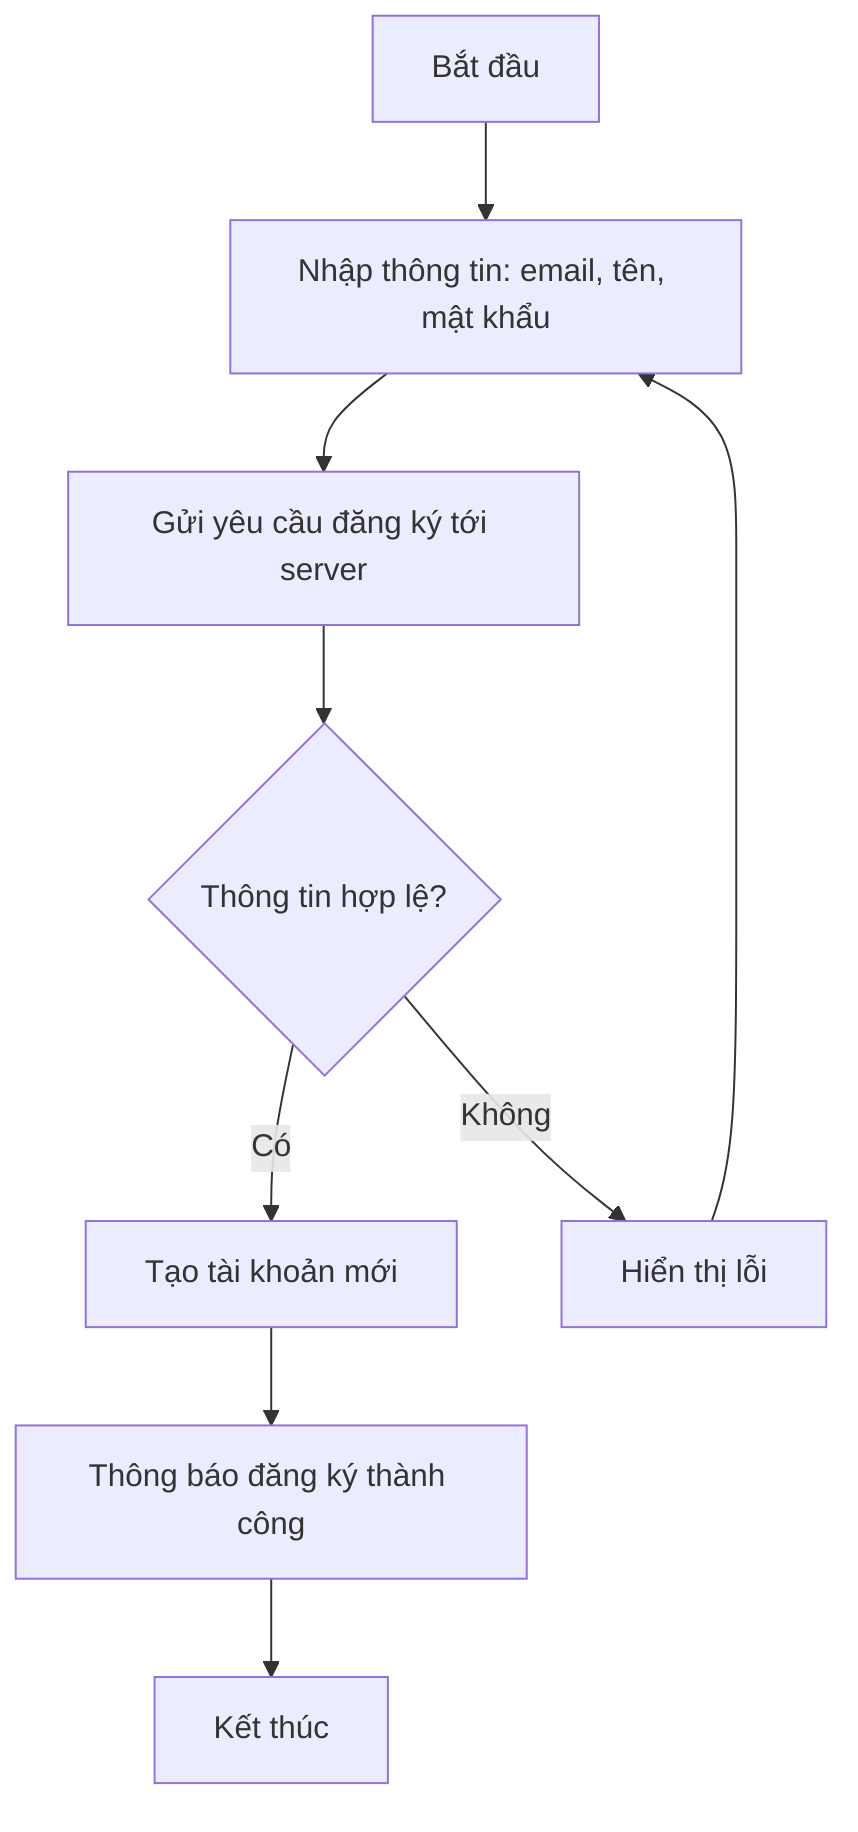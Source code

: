 %% Diagram đăng ký
graph TD
    A[Bắt đầu] --> B[Nhập thông tin: email, tên, mật khẩu]
    B --> C[Gửi yêu cầu đăng ký tới server]
    C --> D{Thông tin hợp lệ?}
    D -->|Có| E[Tạo tài khoản mới]
    D -->|Không| F[Hiển thị lỗi]
    F --> B
    E --> G[Thông báo đăng ký thành công]
    G --> H[Kết thúc]